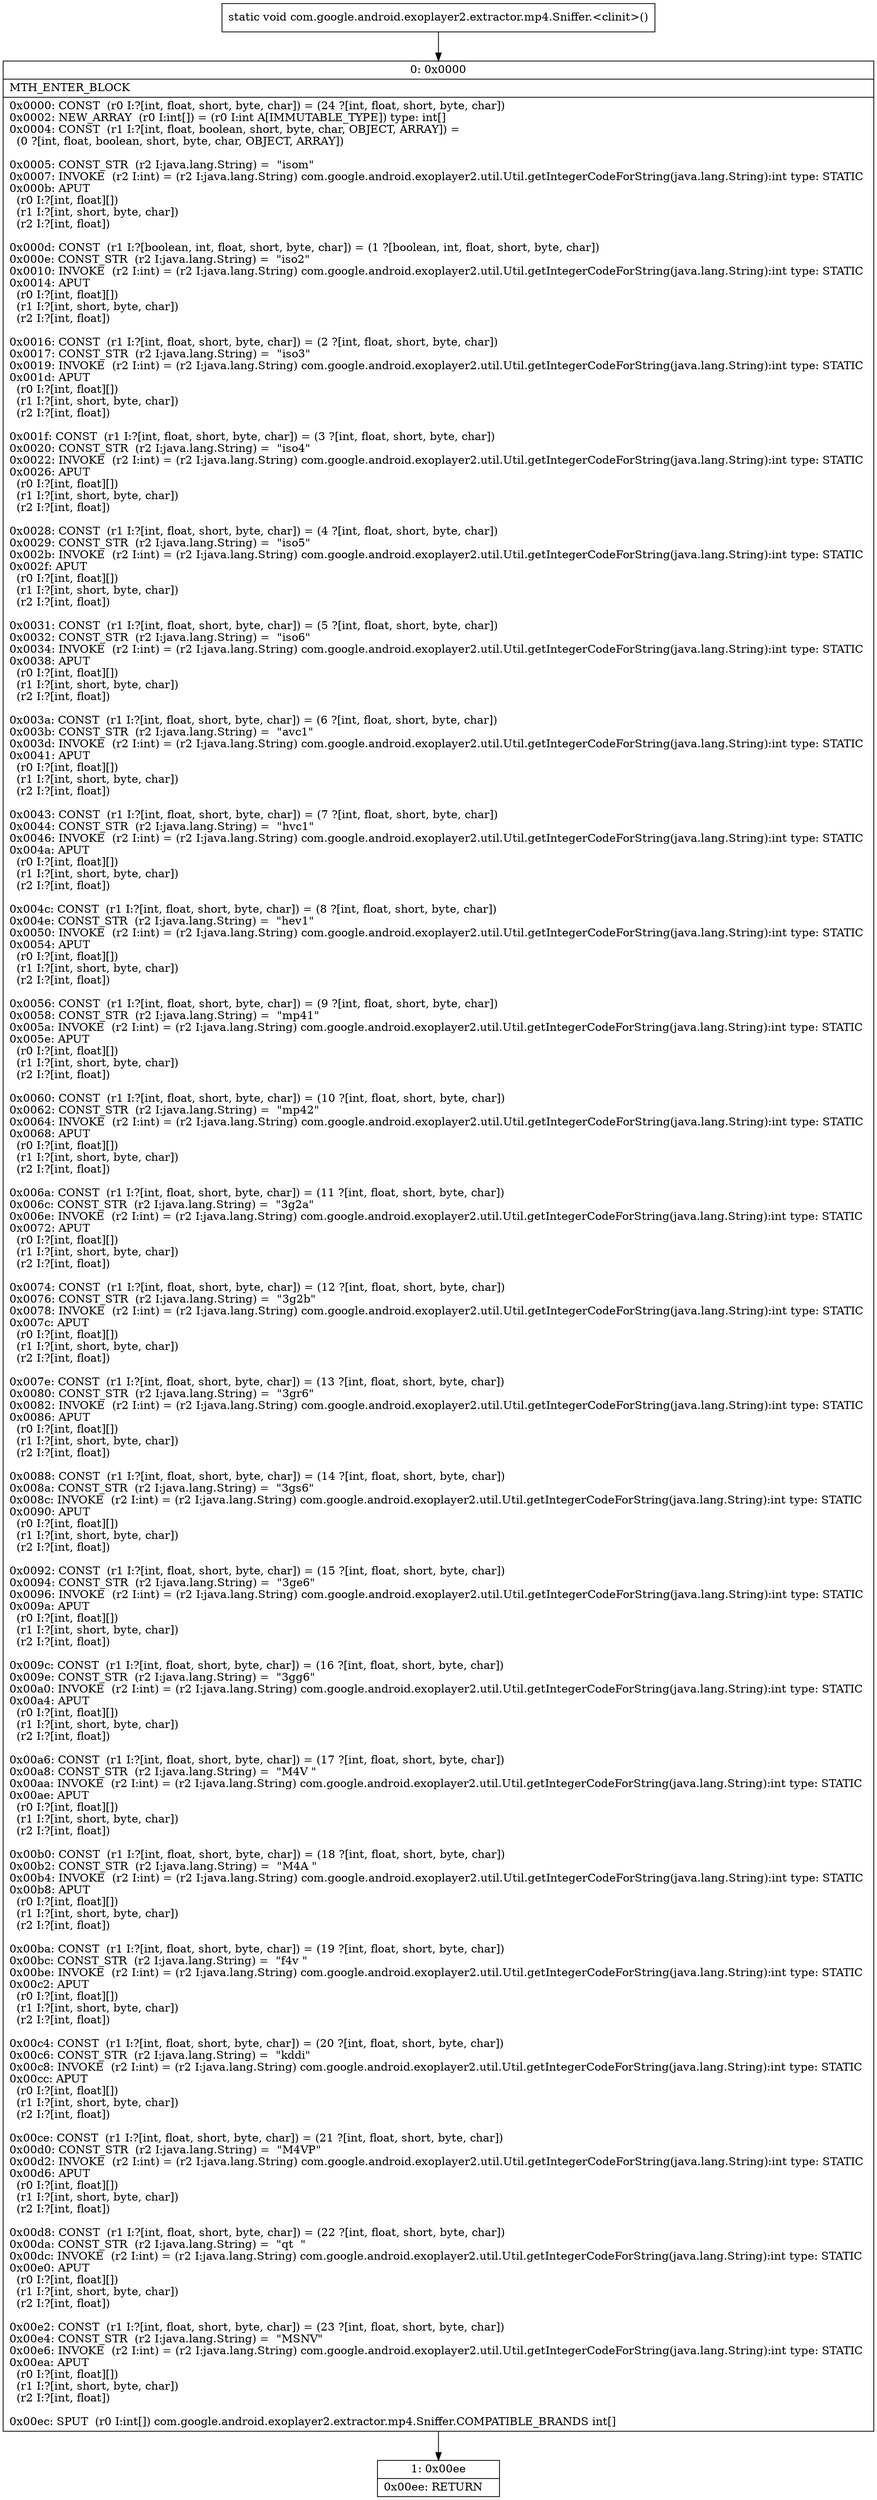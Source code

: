 digraph "CFG forcom.google.android.exoplayer2.extractor.mp4.Sniffer.\<clinit\>()V" {
Node_0 [shape=record,label="{0\:\ 0x0000|MTH_ENTER_BLOCK\l|0x0000: CONST  (r0 I:?[int, float, short, byte, char]) = (24 ?[int, float, short, byte, char]) \l0x0002: NEW_ARRAY  (r0 I:int[]) = (r0 I:int A[IMMUTABLE_TYPE]) type: int[] \l0x0004: CONST  (r1 I:?[int, float, boolean, short, byte, char, OBJECT, ARRAY]) = \l  (0 ?[int, float, boolean, short, byte, char, OBJECT, ARRAY])\l \l0x0005: CONST_STR  (r2 I:java.lang.String) =  \"isom\" \l0x0007: INVOKE  (r2 I:int) = (r2 I:java.lang.String) com.google.android.exoplayer2.util.Util.getIntegerCodeForString(java.lang.String):int type: STATIC \l0x000b: APUT  \l  (r0 I:?[int, float][])\l  (r1 I:?[int, short, byte, char])\l  (r2 I:?[int, float])\l \l0x000d: CONST  (r1 I:?[boolean, int, float, short, byte, char]) = (1 ?[boolean, int, float, short, byte, char]) \l0x000e: CONST_STR  (r2 I:java.lang.String) =  \"iso2\" \l0x0010: INVOKE  (r2 I:int) = (r2 I:java.lang.String) com.google.android.exoplayer2.util.Util.getIntegerCodeForString(java.lang.String):int type: STATIC \l0x0014: APUT  \l  (r0 I:?[int, float][])\l  (r1 I:?[int, short, byte, char])\l  (r2 I:?[int, float])\l \l0x0016: CONST  (r1 I:?[int, float, short, byte, char]) = (2 ?[int, float, short, byte, char]) \l0x0017: CONST_STR  (r2 I:java.lang.String) =  \"iso3\" \l0x0019: INVOKE  (r2 I:int) = (r2 I:java.lang.String) com.google.android.exoplayer2.util.Util.getIntegerCodeForString(java.lang.String):int type: STATIC \l0x001d: APUT  \l  (r0 I:?[int, float][])\l  (r1 I:?[int, short, byte, char])\l  (r2 I:?[int, float])\l \l0x001f: CONST  (r1 I:?[int, float, short, byte, char]) = (3 ?[int, float, short, byte, char]) \l0x0020: CONST_STR  (r2 I:java.lang.String) =  \"iso4\" \l0x0022: INVOKE  (r2 I:int) = (r2 I:java.lang.String) com.google.android.exoplayer2.util.Util.getIntegerCodeForString(java.lang.String):int type: STATIC \l0x0026: APUT  \l  (r0 I:?[int, float][])\l  (r1 I:?[int, short, byte, char])\l  (r2 I:?[int, float])\l \l0x0028: CONST  (r1 I:?[int, float, short, byte, char]) = (4 ?[int, float, short, byte, char]) \l0x0029: CONST_STR  (r2 I:java.lang.String) =  \"iso5\" \l0x002b: INVOKE  (r2 I:int) = (r2 I:java.lang.String) com.google.android.exoplayer2.util.Util.getIntegerCodeForString(java.lang.String):int type: STATIC \l0x002f: APUT  \l  (r0 I:?[int, float][])\l  (r1 I:?[int, short, byte, char])\l  (r2 I:?[int, float])\l \l0x0031: CONST  (r1 I:?[int, float, short, byte, char]) = (5 ?[int, float, short, byte, char]) \l0x0032: CONST_STR  (r2 I:java.lang.String) =  \"iso6\" \l0x0034: INVOKE  (r2 I:int) = (r2 I:java.lang.String) com.google.android.exoplayer2.util.Util.getIntegerCodeForString(java.lang.String):int type: STATIC \l0x0038: APUT  \l  (r0 I:?[int, float][])\l  (r1 I:?[int, short, byte, char])\l  (r2 I:?[int, float])\l \l0x003a: CONST  (r1 I:?[int, float, short, byte, char]) = (6 ?[int, float, short, byte, char]) \l0x003b: CONST_STR  (r2 I:java.lang.String) =  \"avc1\" \l0x003d: INVOKE  (r2 I:int) = (r2 I:java.lang.String) com.google.android.exoplayer2.util.Util.getIntegerCodeForString(java.lang.String):int type: STATIC \l0x0041: APUT  \l  (r0 I:?[int, float][])\l  (r1 I:?[int, short, byte, char])\l  (r2 I:?[int, float])\l \l0x0043: CONST  (r1 I:?[int, float, short, byte, char]) = (7 ?[int, float, short, byte, char]) \l0x0044: CONST_STR  (r2 I:java.lang.String) =  \"hvc1\" \l0x0046: INVOKE  (r2 I:int) = (r2 I:java.lang.String) com.google.android.exoplayer2.util.Util.getIntegerCodeForString(java.lang.String):int type: STATIC \l0x004a: APUT  \l  (r0 I:?[int, float][])\l  (r1 I:?[int, short, byte, char])\l  (r2 I:?[int, float])\l \l0x004c: CONST  (r1 I:?[int, float, short, byte, char]) = (8 ?[int, float, short, byte, char]) \l0x004e: CONST_STR  (r2 I:java.lang.String) =  \"hev1\" \l0x0050: INVOKE  (r2 I:int) = (r2 I:java.lang.String) com.google.android.exoplayer2.util.Util.getIntegerCodeForString(java.lang.String):int type: STATIC \l0x0054: APUT  \l  (r0 I:?[int, float][])\l  (r1 I:?[int, short, byte, char])\l  (r2 I:?[int, float])\l \l0x0056: CONST  (r1 I:?[int, float, short, byte, char]) = (9 ?[int, float, short, byte, char]) \l0x0058: CONST_STR  (r2 I:java.lang.String) =  \"mp41\" \l0x005a: INVOKE  (r2 I:int) = (r2 I:java.lang.String) com.google.android.exoplayer2.util.Util.getIntegerCodeForString(java.lang.String):int type: STATIC \l0x005e: APUT  \l  (r0 I:?[int, float][])\l  (r1 I:?[int, short, byte, char])\l  (r2 I:?[int, float])\l \l0x0060: CONST  (r1 I:?[int, float, short, byte, char]) = (10 ?[int, float, short, byte, char]) \l0x0062: CONST_STR  (r2 I:java.lang.String) =  \"mp42\" \l0x0064: INVOKE  (r2 I:int) = (r2 I:java.lang.String) com.google.android.exoplayer2.util.Util.getIntegerCodeForString(java.lang.String):int type: STATIC \l0x0068: APUT  \l  (r0 I:?[int, float][])\l  (r1 I:?[int, short, byte, char])\l  (r2 I:?[int, float])\l \l0x006a: CONST  (r1 I:?[int, float, short, byte, char]) = (11 ?[int, float, short, byte, char]) \l0x006c: CONST_STR  (r2 I:java.lang.String) =  \"3g2a\" \l0x006e: INVOKE  (r2 I:int) = (r2 I:java.lang.String) com.google.android.exoplayer2.util.Util.getIntegerCodeForString(java.lang.String):int type: STATIC \l0x0072: APUT  \l  (r0 I:?[int, float][])\l  (r1 I:?[int, short, byte, char])\l  (r2 I:?[int, float])\l \l0x0074: CONST  (r1 I:?[int, float, short, byte, char]) = (12 ?[int, float, short, byte, char]) \l0x0076: CONST_STR  (r2 I:java.lang.String) =  \"3g2b\" \l0x0078: INVOKE  (r2 I:int) = (r2 I:java.lang.String) com.google.android.exoplayer2.util.Util.getIntegerCodeForString(java.lang.String):int type: STATIC \l0x007c: APUT  \l  (r0 I:?[int, float][])\l  (r1 I:?[int, short, byte, char])\l  (r2 I:?[int, float])\l \l0x007e: CONST  (r1 I:?[int, float, short, byte, char]) = (13 ?[int, float, short, byte, char]) \l0x0080: CONST_STR  (r2 I:java.lang.String) =  \"3gr6\" \l0x0082: INVOKE  (r2 I:int) = (r2 I:java.lang.String) com.google.android.exoplayer2.util.Util.getIntegerCodeForString(java.lang.String):int type: STATIC \l0x0086: APUT  \l  (r0 I:?[int, float][])\l  (r1 I:?[int, short, byte, char])\l  (r2 I:?[int, float])\l \l0x0088: CONST  (r1 I:?[int, float, short, byte, char]) = (14 ?[int, float, short, byte, char]) \l0x008a: CONST_STR  (r2 I:java.lang.String) =  \"3gs6\" \l0x008c: INVOKE  (r2 I:int) = (r2 I:java.lang.String) com.google.android.exoplayer2.util.Util.getIntegerCodeForString(java.lang.String):int type: STATIC \l0x0090: APUT  \l  (r0 I:?[int, float][])\l  (r1 I:?[int, short, byte, char])\l  (r2 I:?[int, float])\l \l0x0092: CONST  (r1 I:?[int, float, short, byte, char]) = (15 ?[int, float, short, byte, char]) \l0x0094: CONST_STR  (r2 I:java.lang.String) =  \"3ge6\" \l0x0096: INVOKE  (r2 I:int) = (r2 I:java.lang.String) com.google.android.exoplayer2.util.Util.getIntegerCodeForString(java.lang.String):int type: STATIC \l0x009a: APUT  \l  (r0 I:?[int, float][])\l  (r1 I:?[int, short, byte, char])\l  (r2 I:?[int, float])\l \l0x009c: CONST  (r1 I:?[int, float, short, byte, char]) = (16 ?[int, float, short, byte, char]) \l0x009e: CONST_STR  (r2 I:java.lang.String) =  \"3gg6\" \l0x00a0: INVOKE  (r2 I:int) = (r2 I:java.lang.String) com.google.android.exoplayer2.util.Util.getIntegerCodeForString(java.lang.String):int type: STATIC \l0x00a4: APUT  \l  (r0 I:?[int, float][])\l  (r1 I:?[int, short, byte, char])\l  (r2 I:?[int, float])\l \l0x00a6: CONST  (r1 I:?[int, float, short, byte, char]) = (17 ?[int, float, short, byte, char]) \l0x00a8: CONST_STR  (r2 I:java.lang.String) =  \"M4V \" \l0x00aa: INVOKE  (r2 I:int) = (r2 I:java.lang.String) com.google.android.exoplayer2.util.Util.getIntegerCodeForString(java.lang.String):int type: STATIC \l0x00ae: APUT  \l  (r0 I:?[int, float][])\l  (r1 I:?[int, short, byte, char])\l  (r2 I:?[int, float])\l \l0x00b0: CONST  (r1 I:?[int, float, short, byte, char]) = (18 ?[int, float, short, byte, char]) \l0x00b2: CONST_STR  (r2 I:java.lang.String) =  \"M4A \" \l0x00b4: INVOKE  (r2 I:int) = (r2 I:java.lang.String) com.google.android.exoplayer2.util.Util.getIntegerCodeForString(java.lang.String):int type: STATIC \l0x00b8: APUT  \l  (r0 I:?[int, float][])\l  (r1 I:?[int, short, byte, char])\l  (r2 I:?[int, float])\l \l0x00ba: CONST  (r1 I:?[int, float, short, byte, char]) = (19 ?[int, float, short, byte, char]) \l0x00bc: CONST_STR  (r2 I:java.lang.String) =  \"f4v \" \l0x00be: INVOKE  (r2 I:int) = (r2 I:java.lang.String) com.google.android.exoplayer2.util.Util.getIntegerCodeForString(java.lang.String):int type: STATIC \l0x00c2: APUT  \l  (r0 I:?[int, float][])\l  (r1 I:?[int, short, byte, char])\l  (r2 I:?[int, float])\l \l0x00c4: CONST  (r1 I:?[int, float, short, byte, char]) = (20 ?[int, float, short, byte, char]) \l0x00c6: CONST_STR  (r2 I:java.lang.String) =  \"kddi\" \l0x00c8: INVOKE  (r2 I:int) = (r2 I:java.lang.String) com.google.android.exoplayer2.util.Util.getIntegerCodeForString(java.lang.String):int type: STATIC \l0x00cc: APUT  \l  (r0 I:?[int, float][])\l  (r1 I:?[int, short, byte, char])\l  (r2 I:?[int, float])\l \l0x00ce: CONST  (r1 I:?[int, float, short, byte, char]) = (21 ?[int, float, short, byte, char]) \l0x00d0: CONST_STR  (r2 I:java.lang.String) =  \"M4VP\" \l0x00d2: INVOKE  (r2 I:int) = (r2 I:java.lang.String) com.google.android.exoplayer2.util.Util.getIntegerCodeForString(java.lang.String):int type: STATIC \l0x00d6: APUT  \l  (r0 I:?[int, float][])\l  (r1 I:?[int, short, byte, char])\l  (r2 I:?[int, float])\l \l0x00d8: CONST  (r1 I:?[int, float, short, byte, char]) = (22 ?[int, float, short, byte, char]) \l0x00da: CONST_STR  (r2 I:java.lang.String) =  \"qt  \" \l0x00dc: INVOKE  (r2 I:int) = (r2 I:java.lang.String) com.google.android.exoplayer2.util.Util.getIntegerCodeForString(java.lang.String):int type: STATIC \l0x00e0: APUT  \l  (r0 I:?[int, float][])\l  (r1 I:?[int, short, byte, char])\l  (r2 I:?[int, float])\l \l0x00e2: CONST  (r1 I:?[int, float, short, byte, char]) = (23 ?[int, float, short, byte, char]) \l0x00e4: CONST_STR  (r2 I:java.lang.String) =  \"MSNV\" \l0x00e6: INVOKE  (r2 I:int) = (r2 I:java.lang.String) com.google.android.exoplayer2.util.Util.getIntegerCodeForString(java.lang.String):int type: STATIC \l0x00ea: APUT  \l  (r0 I:?[int, float][])\l  (r1 I:?[int, short, byte, char])\l  (r2 I:?[int, float])\l \l0x00ec: SPUT  (r0 I:int[]) com.google.android.exoplayer2.extractor.mp4.Sniffer.COMPATIBLE_BRANDS int[] \l}"];
Node_1 [shape=record,label="{1\:\ 0x00ee|0x00ee: RETURN   \l}"];
MethodNode[shape=record,label="{static void com.google.android.exoplayer2.extractor.mp4.Sniffer.\<clinit\>() }"];
MethodNode -> Node_0;
Node_0 -> Node_1;
}

